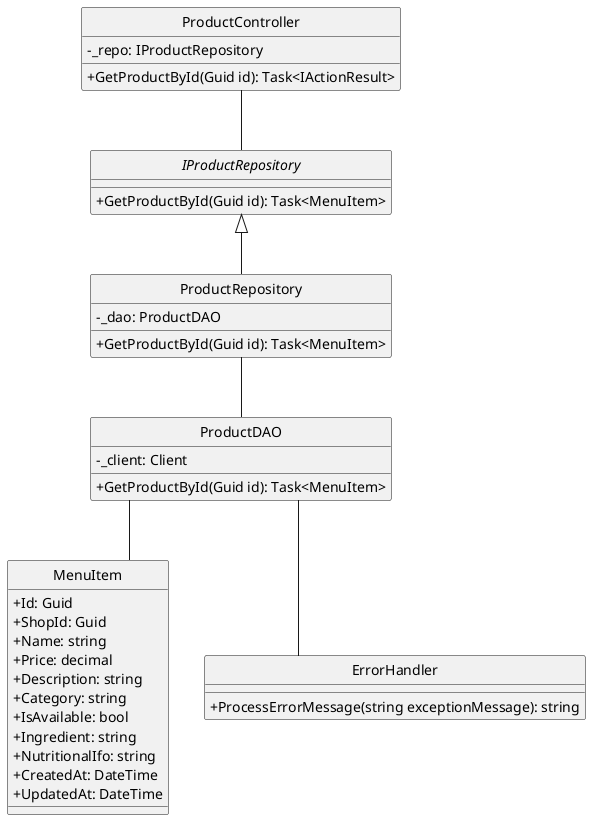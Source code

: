 @startuml
hide circle
skinparam classAttributeIconSize 0
skinparam linetype ortho

' Controller for product operations
class ProductController {
    - _repo: IProductRepository
    + GetProductById(Guid id): Task<IActionResult>
}

' Repository interface defining the GetProductById method
interface IProductRepository {
    + GetProductById(Guid id): Task<MenuItem>
}

' Repository implementation that delegates to the DAO
class ProductRepository {
    - _dao: ProductDAO
    + GetProductById(Guid id): Task<MenuItem>
}

' Data Access Object handling database interactions
class ProductDAO {
    - _client: Client
    + GetProductById(Guid id): Task<MenuItem>
}

' Domain model representing a product
class MenuItem {
    + Id: Guid
    + ShopId: Guid
    + Name: string
    + Price: decimal
    + Description: string
    + Category: string
    + IsAvailable: bool
    + Ingredient: string
    + NutritionalIfo: string
    + CreatedAt: DateTime
    + UpdatedAt: DateTime
}

' Utility class to handle errors
class ErrorHandler {
    + ProcessErrorMessage(string exceptionMessage): string
}

' Relationships among classes
ProductController -- IProductRepository
IProductRepository <|-- ProductRepository
ProductRepository -- ProductDAO
ProductDAO -- MenuItem
ProductDAO -- ErrorHandler

@enduml
